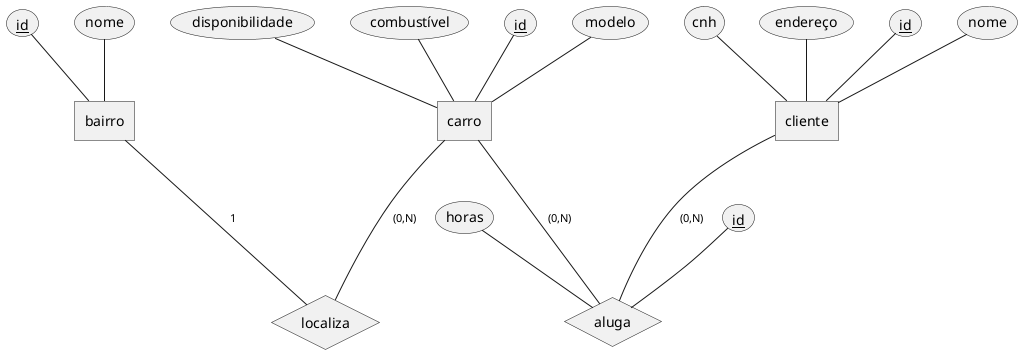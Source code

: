 @startchen

entity carro{
id <<key>>
modelo
disponibilidade
combustível
}

entity cliente{
id <<key>>
nome
cnh
endereço
}

entity bairro{
id <<key>>
nome
}

relationship localiza{
}

relationship aluga{
id <<key>>
horas
}

carro -(0,N)- aluga
cliente -(0,N)- aluga

bairro -1- localiza
carro -(0,N)- localiza

@endchen